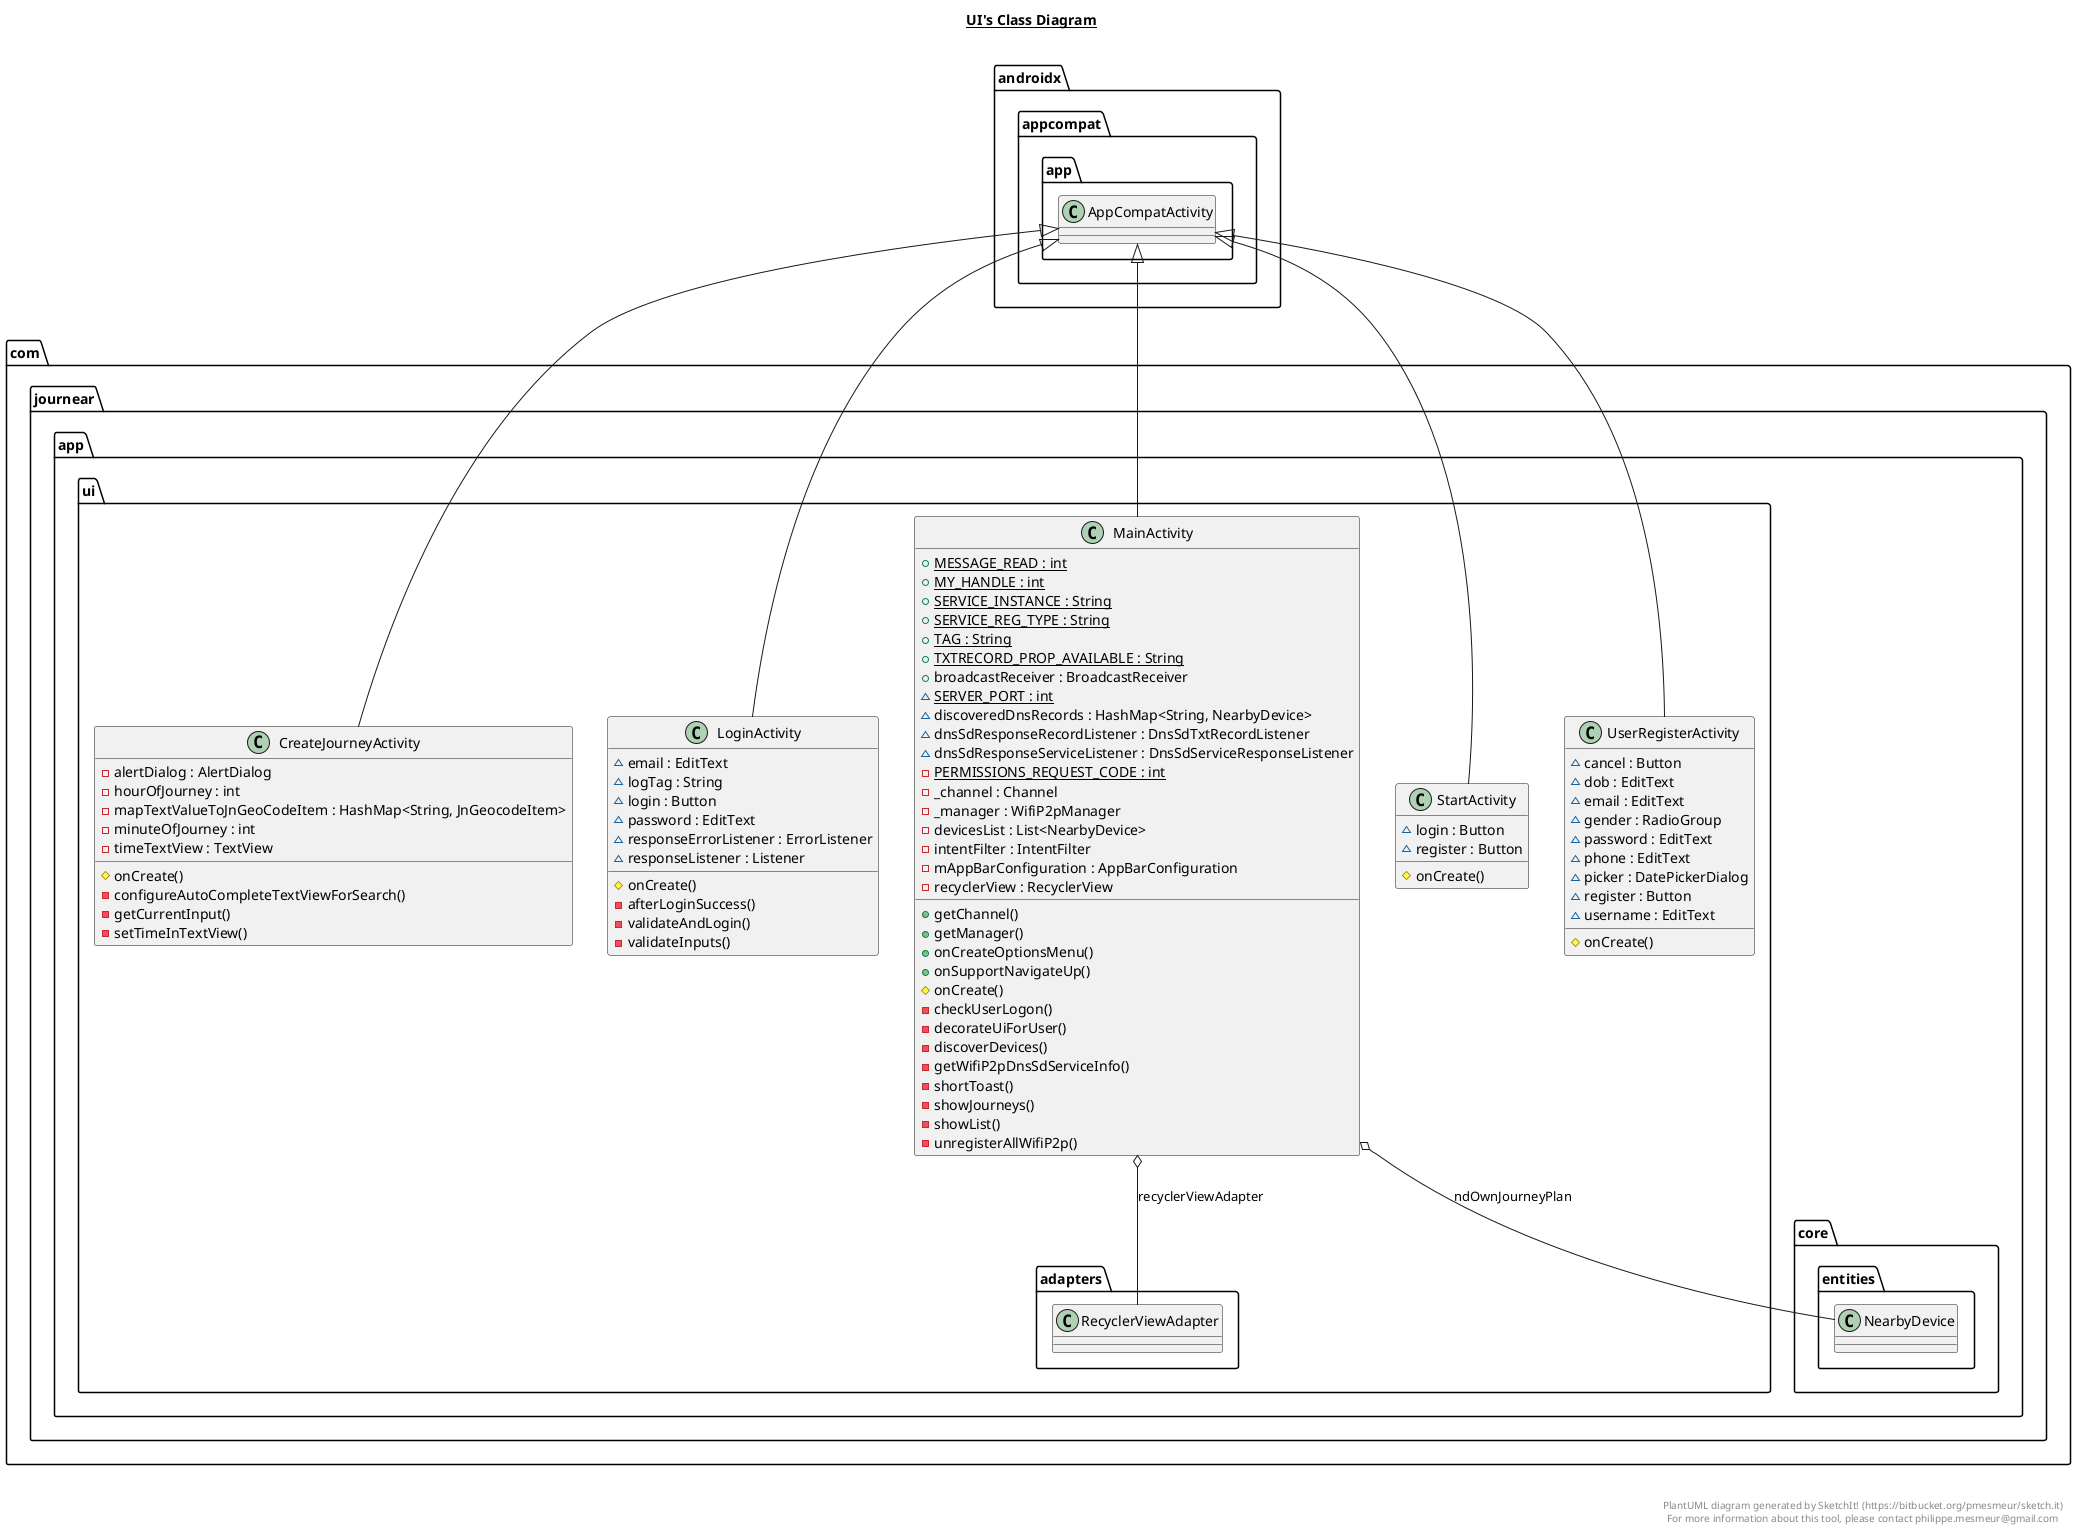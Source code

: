 @startuml

title __UI's Class Diagram__\n

  namespace com.journear.app {
    namespace ui {
      class com.journear.app.ui.CreateJourneyActivity {
          - alertDialog : AlertDialog
          - hourOfJourney : int
          - mapTextValueToJnGeoCodeItem : HashMap<String, JnGeocodeItem>
          - minuteOfJourney : int
          - timeTextView : TextView
          # onCreate()
          - configureAutoCompleteTextViewForSearch()
          - getCurrentInput()
          - setTimeInTextView()
      }
    }
  }
  

  namespace com.journear.app {
    namespace ui {
      class com.journear.app.ui.LoginActivity {
          ~ email : EditText
          ~ logTag : String
          ~ login : Button
          ~ password : EditText
          ~ responseErrorListener : ErrorListener
          ~ responseListener : Listener
          # onCreate()
          - afterLoginSuccess()
          - validateAndLogin()
          - validateInputs()
      }
    }
  }
  

  namespace com.journear.app {
    namespace ui {
      class com.journear.app.ui.MainActivity {
          {static} + MESSAGE_READ : int
          {static} + MY_HANDLE : int
          {static} + SERVICE_INSTANCE : String
          {static} + SERVICE_REG_TYPE : String
          {static} + TAG : String
          {static} + TXTRECORD_PROP_AVAILABLE : String
          + broadcastReceiver : BroadcastReceiver
          {static} ~ SERVER_PORT : int
          ~ discoveredDnsRecords : HashMap<String, NearbyDevice>
          ~ dnsSdResponseRecordListener : DnsSdTxtRecordListener
          ~ dnsSdResponseServiceListener : DnsSdServiceResponseListener
          {static} - PERMISSIONS_REQUEST_CODE : int
          - _channel : Channel
          - _manager : WifiP2pManager
          - devicesList : List<NearbyDevice>
          - intentFilter : IntentFilter
          - mAppBarConfiguration : AppBarConfiguration
          - recyclerView : RecyclerView
          + getChannel()
          + getManager()
          + onCreateOptionsMenu()
          + onSupportNavigateUp()
          # onCreate()
          - checkUserLogon()
          - decorateUiForUser()
          - discoverDevices()
          - getWifiP2pDnsSdServiceInfo()
          - shortToast()
          - showJourneys()
          - showList()
          - unregisterAllWifiP2p()
      }
    }
  }
  

  namespace com.journear.app {
    namespace ui {
      class com.journear.app.ui.StartActivity {
          ~ login : Button
          ~ register : Button
          # onCreate()
      }
    }
  }
  

  namespace com.journear.app {
    namespace ui {
      class com.journear.app.ui.UserRegisterActivity {
          ~ cancel : Button
          ~ dob : EditText
          ~ email : EditText
          ~ gender : RadioGroup
          ~ password : EditText
          ~ phone : EditText
          ~ picker : DatePickerDialog
          ~ register : Button
          ~ username : EditText
          # onCreate()
      }
    }
  }
  

  com.journear.app.ui.CreateJourneyActivity -up-|> androidx.appcompat.app.AppCompatActivity
  com.journear.app.ui.LoginActivity -up-|> androidx.appcompat.app.AppCompatActivity
  com.journear.app.ui.MainActivity -up-|> androidx.appcompat.app.AppCompatActivity
  com.journear.app.ui.MainActivity o-- com.journear.app.core.entities.NearbyDevice : ndOwnJourneyPlan
  com.journear.app.ui.MainActivity o-- com.journear.app.ui.adapters.RecyclerViewAdapter : recyclerViewAdapter
  com.journear.app.ui.StartActivity -up-|> androidx.appcompat.app.AppCompatActivity
  com.journear.app.ui.UserRegisterActivity -up-|> androidx.appcompat.app.AppCompatActivity


right footer


PlantUML diagram generated by SketchIt! (https://bitbucket.org/pmesmeur/sketch.it)
For more information about this tool, please contact philippe.mesmeur@gmail.com
endfooter

@enduml
